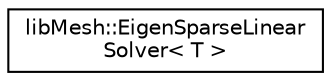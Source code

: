 digraph "类继承关系图"
{
 // INTERACTIVE_SVG=YES
  edge [fontname="Helvetica",fontsize="10",labelfontname="Helvetica",labelfontsize="10"];
  node [fontname="Helvetica",fontsize="10",shape=record];
  rankdir="LR";
  Node1 [label="libMesh::EigenSparseLinear\lSolver\< T \>",height=0.2,width=0.4,color="black", fillcolor="white", style="filled",URL="$classlibMesh_1_1EigenSparseLinearSolver.html"];
}
